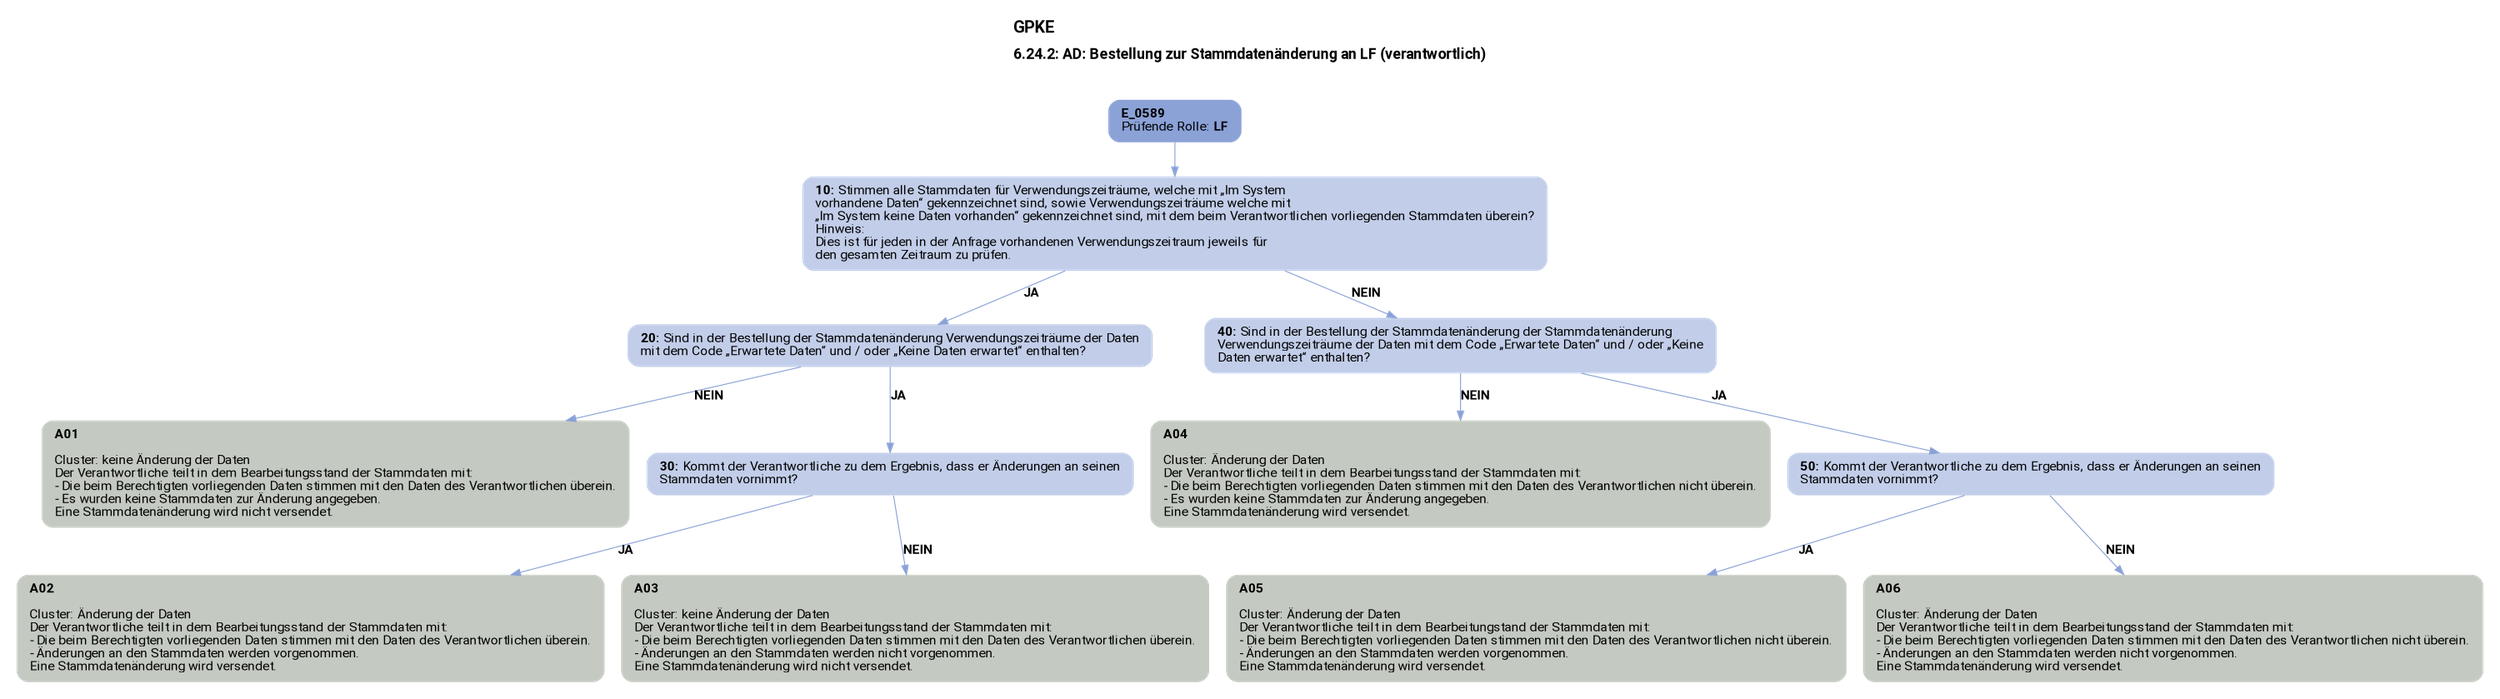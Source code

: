 digraph D {
    labelloc="t";
    label=<<B><FONT POINT-SIZE="18">GPKE</FONT></B><BR align="left"/><BR/><B><FONT POINT-SIZE="16">6.24.2: AD: Bestellung zur Stammdatenänderung an LF (verantwortlich)</FONT></B><BR align="left"/><BR/><BR/><BR/>>;
    ratio="compress";
    concentrate=true;
    pack=true;
    rankdir=TB;
    packmode="array";
    size="20,20";
    fontsize=12;
    pad=0.25;
    "Start" [margin="0.2,0.12", shape=box, style="filled,rounded", penwidth=0.0, fillcolor="#8ba2d7", label=<<B>E_0589</B><BR align="left"/><FONT>Prüfende Rolle: <B>LF</B></FONT><BR align="center"/>>, fontname="Roboto, sans-serif"];
    "10" [margin="0.2,0.12", shape=box, style="filled,rounded", penwidth=0.0, fillcolor="#c2cee9", label=<<B>10: </B>Stimmen alle Stammdaten für Verwendungszeiträume, welche mit „Im System<BR align="left"/>vorhandene Daten“ gekennzeichnet sind, sowie Verwendungszeiträume welche mit<BR align="left"/>„Im System keine Daten vorhanden“ gekennzeichnet sind, mit dem beim Verantwortlichen vorliegenden Stammdaten überein?<BR align="left"/>Hinweis:<BR align="left"/>Dies ist für jeden in der Anfrage vorhandenen Verwendungszeitraum jeweils für<BR align="left"/>den gesamten Zeitraum zu prüfen.<BR align="left"/>>, fontname="Roboto, sans-serif"];
    "20" [margin="0.2,0.12", shape=box, style="filled,rounded", penwidth=0.0, fillcolor="#c2cee9", label=<<B>20: </B>Sind in der Bestellung der Stammdatenänderung Verwendungszeiträume der Daten<BR align="left"/>mit dem Code „Erwartete Daten“ und / oder „Keine Daten erwartet“ enthalten?<BR align="left"/>>, fontname="Roboto, sans-serif"];
    "A01" [margin="0.2,0.12", shape=box, style="filled,rounded", penwidth=0.0, fillcolor="#c4cac1", label=<<B>A01</B><BR align="left"/><BR align="left"/><FONT>Cluster: keine Änderung der Daten<BR align="left"/>Der Verantwortliche teilt in dem Bearbeitungsstand der Stammdaten mit:<BR align="left"/>- Die beim Berechtigten vorliegenden Daten stimmen mit den Daten des Verantwortlichen überein.<BR align="left"/>- Es wurden keine Stammdaten zur Änderung angegeben.<BR align="left"/>Eine Stammdatenänderung wird nicht versendet.<BR align="left"/></FONT>>, fontname="Roboto, sans-serif"];
    "30" [margin="0.2,0.12", shape=box, style="filled,rounded", penwidth=0.0, fillcolor="#c2cee9", label=<<B>30: </B>Kommt der Verantwortliche zu dem Ergebnis, dass er Änderungen an seinen<BR align="left"/>Stammdaten vornimmt?<BR align="left"/>>, fontname="Roboto, sans-serif"];
    "A02" [margin="0.2,0.12", shape=box, style="filled,rounded", penwidth=0.0, fillcolor="#c4cac1", label=<<B>A02</B><BR align="left"/><BR align="left"/><FONT>Cluster: Änderung der Daten<BR align="left"/>Der Verantwortliche teilt in dem Bearbeitungsstand der Stammdaten mit:<BR align="left"/>- Die beim Berechtigten vorliegenden Daten stimmen mit den Daten des Verantwortlichen überein.<BR align="left"/>- Änderungen an den Stammdaten werden vorgenommen.<BR align="left"/>Eine Stammdatenänderung wird versendet.<BR align="left"/></FONT>>, fontname="Roboto, sans-serif"];
    "A03" [margin="0.2,0.12", shape=box, style="filled,rounded", penwidth=0.0, fillcolor="#c4cac1", label=<<B>A03</B><BR align="left"/><BR align="left"/><FONT>Cluster: keine Änderung der Daten<BR align="left"/>Der Verantwortliche teilt in dem Bearbeitungsstand der Stammdaten mit:<BR align="left"/>- Die beim Berechtigten vorliegenden Daten stimmen mit den Daten des Verantwortlichen überein.<BR align="left"/>- Änderungen an den Stammdaten werden nicht vorgenommen.<BR align="left"/>Eine Stammdatenänderung wird nicht versendet.<BR align="left"/></FONT>>, fontname="Roboto, sans-serif"];
    "40" [margin="0.2,0.12", shape=box, style="filled,rounded", penwidth=0.0, fillcolor="#c2cee9", label=<<B>40: </B>Sind in der Bestellung der Stammdatenänderung der Stammdatenänderung<BR align="left"/>Verwendungszeiträume der Daten mit dem Code „Erwartete Daten“ und / oder „Keine<BR align="left"/>Daten erwartet“ enthalten?<BR align="left"/>>, fontname="Roboto, sans-serif"];
    "A04" [margin="0.2,0.12", shape=box, style="filled,rounded", penwidth=0.0, fillcolor="#c4cac1", label=<<B>A04</B><BR align="left"/><BR align="left"/><FONT>Cluster: Änderung der Daten<BR align="left"/>Der Verantwortliche teilt in dem Bearbeitungsstand der Stammdaten mit:<BR align="left"/>- Die beim Berechtigten vorliegenden Daten stimmen mit den Daten des Verantwortlichen nicht überein.<BR align="left"/>- Es wurden keine Stammdaten zur Änderung angegeben.<BR align="left"/>Eine Stammdatenänderung wird versendet.<BR align="left"/></FONT>>, fontname="Roboto, sans-serif"];
    "50" [margin="0.2,0.12", shape=box, style="filled,rounded", penwidth=0.0, fillcolor="#c2cee9", label=<<B>50: </B>Kommt der Verantwortliche zu dem Ergebnis, dass er Änderungen an seinen<BR align="left"/>Stammdaten vornimmt?<BR align="left"/>>, fontname="Roboto, sans-serif"];
    "A05" [margin="0.2,0.12", shape=box, style="filled,rounded", penwidth=0.0, fillcolor="#c4cac1", label=<<B>A05</B><BR align="left"/><BR align="left"/><FONT>Cluster: Änderung der Daten<BR align="left"/>Der Verantwortliche teilt in dem Bearbeitungstand der Stammdaten mit:<BR align="left"/>- Die beim Berechtigten vorliegenden Daten stimmen mit den Daten des Verantwortlichen nicht überein.<BR align="left"/>- Änderungen an den Stammdaten werden vorgenommen.<BR align="left"/>Eine Stammdatenänderung wird versendet.<BR align="left"/></FONT>>, fontname="Roboto, sans-serif"];
    "A06" [margin="0.2,0.12", shape=box, style="filled,rounded", penwidth=0.0, fillcolor="#c4cac1", label=<<B>A06</B><BR align="left"/><BR align="left"/><FONT>Cluster: Änderung der Daten<BR align="left"/>Der Verantwortliche teilt in dem Bearbeitungsstand der Stammdaten mit:<BR align="left"/>- Die beim Berechtigten vorliegenden Daten stimmen mit den Daten des Verantwortlichen nicht überein.<BR align="left"/>- Änderungen an den Stammdaten werden nicht vorgenommen.<BR align="left"/>Eine Stammdatenänderung wird versendet.<BR align="left"/></FONT>>, fontname="Roboto, sans-serif"];

    "Start" -> "10" [color="#88a0d6"];
    "10" -> "20" [label=<<B>JA</B>>, color="#88a0d6", fontname="Roboto, sans-serif"];
    "10" -> "40" [label=<<B>NEIN</B>>, color="#88a0d6", fontname="Roboto, sans-serif"];
    "20" -> "A01" [label=<<B>NEIN</B>>, color="#88a0d6", fontname="Roboto, sans-serif"];
    "20" -> "30" [label=<<B>JA</B>>, color="#88a0d6", fontname="Roboto, sans-serif"];
    "30" -> "A02" [label=<<B>JA</B>>, color="#88a0d6", fontname="Roboto, sans-serif"];
    "30" -> "A03" [label=<<B>NEIN</B>>, color="#88a0d6", fontname="Roboto, sans-serif"];
    "40" -> "A04" [label=<<B>NEIN</B>>, color="#88a0d6", fontname="Roboto, sans-serif"];
    "40" -> "50" [label=<<B>JA</B>>, color="#88a0d6", fontname="Roboto, sans-serif"];
    "50" -> "A05" [label=<<B>JA</B>>, color="#88a0d6", fontname="Roboto, sans-serif"];
    "50" -> "A06" [label=<<B>NEIN</B>>, color="#88a0d6", fontname="Roboto, sans-serif"];

    bgcolor="transparent";
fontname="Roboto, sans-serif";
}